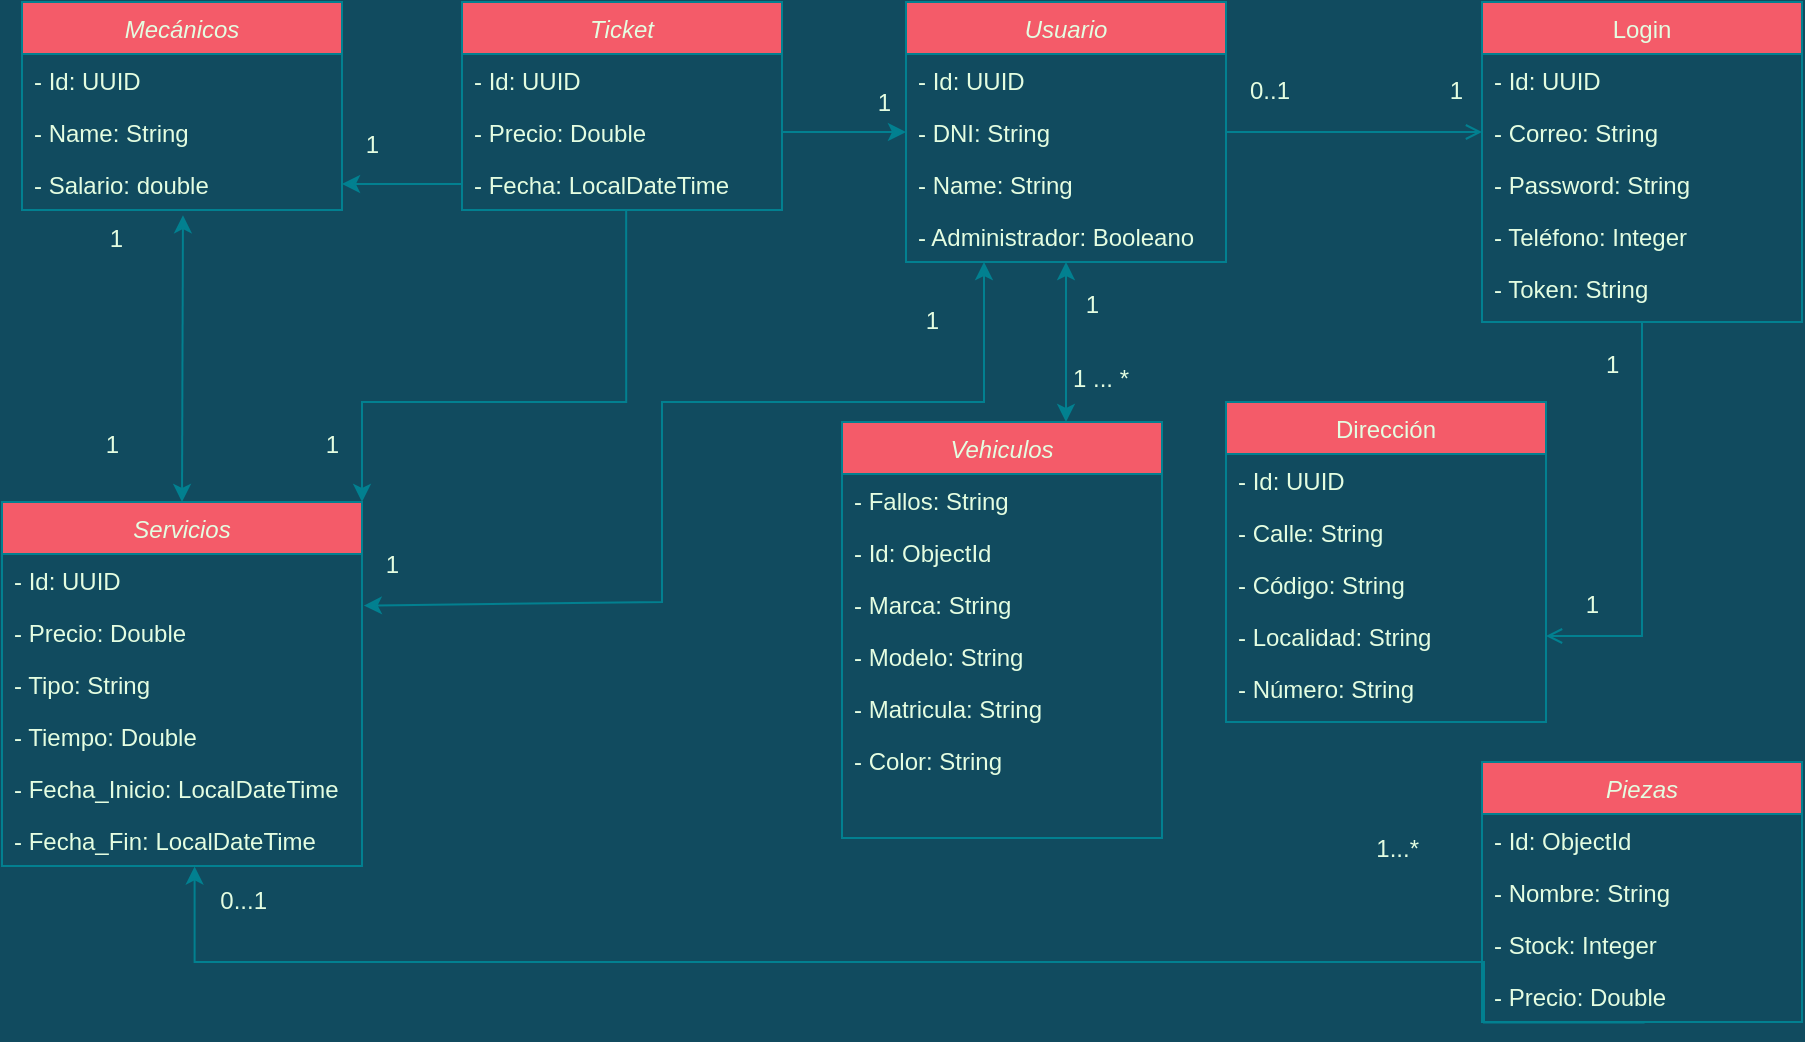 <mxfile version="16.5.4" type="device"><diagram id="C5RBs43oDa-KdzZeNtuy" name="Page-1"><mxGraphModel dx="1038" dy="585" grid="1" gridSize="10" guides="1" tooltips="1" connect="1" arrows="1" fold="1" page="1" pageScale="1" pageWidth="827" pageHeight="1169" background="#114B5F" math="0" shadow="0"><root><mxCell id="WIyWlLk6GJQsqaUBKTNV-0"/><mxCell id="WIyWlLk6GJQsqaUBKTNV-1" parent="WIyWlLk6GJQsqaUBKTNV-0"/><mxCell id="zkfFHV4jXpPFQw0GAbJ--0" value="Usuario" style="swimlane;fontStyle=2;align=center;verticalAlign=top;childLayout=stackLayout;horizontal=1;startSize=26;horizontalStack=0;resizeParent=1;resizeLast=0;collapsible=1;marginBottom=0;rounded=0;shadow=0;strokeWidth=1;fillColor=#F45B69;strokeColor=#028090;fontColor=#E4FDE1;" parent="WIyWlLk6GJQsqaUBKTNV-1" vertex="1"><mxGeometry x="602" y="560" width="160" height="130" as="geometry"><mxRectangle x="230" y="140" width="160" height="26" as="alternateBounds"/></mxGeometry></mxCell><mxCell id="IDOXzCVhUDUM_k7CzKwt-0" value="- Id: UUID" style="text;align=left;verticalAlign=top;spacingLeft=4;spacingRight=4;overflow=hidden;rotatable=0;points=[[0,0.5],[1,0.5]];portConstraint=eastwest;fontColor=#E4FDE1;" parent="zkfFHV4jXpPFQw0GAbJ--0" vertex="1"><mxGeometry y="26" width="160" height="26" as="geometry"/></mxCell><mxCell id="IDOXzCVhUDUM_k7CzKwt-4" value="- DNI: String" style="text;align=left;verticalAlign=top;spacingLeft=4;spacingRight=4;overflow=hidden;rotatable=0;points=[[0,0.5],[1,0.5]];portConstraint=eastwest;fontColor=#E4FDE1;" parent="zkfFHV4jXpPFQw0GAbJ--0" vertex="1"><mxGeometry y="52" width="160" height="26" as="geometry"/></mxCell><mxCell id="IDOXzCVhUDUM_k7CzKwt-1" value="- Name: String" style="text;align=left;verticalAlign=top;spacingLeft=4;spacingRight=4;overflow=hidden;rotatable=0;points=[[0,0.5],[1,0.5]];portConstraint=eastwest;fontColor=#E4FDE1;" parent="zkfFHV4jXpPFQw0GAbJ--0" vertex="1"><mxGeometry y="78" width="160" height="26" as="geometry"/></mxCell><mxCell id="VbIn3oMojfkRaNlWnT-v-12" value="- Administrador: Booleano" style="text;align=left;verticalAlign=top;spacingLeft=4;spacingRight=4;overflow=hidden;rotatable=0;points=[[0,0.5],[1,0.5]];portConstraint=eastwest;fontColor=#E4FDE1;" vertex="1" parent="zkfFHV4jXpPFQw0GAbJ--0"><mxGeometry y="104" width="160" height="26" as="geometry"/></mxCell><mxCell id="zkfFHV4jXpPFQw0GAbJ--17" value="Login" style="swimlane;fontStyle=0;align=center;verticalAlign=top;childLayout=stackLayout;horizontal=1;startSize=26;horizontalStack=0;resizeParent=1;resizeLast=0;collapsible=1;marginBottom=0;rounded=0;shadow=0;strokeWidth=1;fillColor=#F45B69;strokeColor=#028090;fontColor=#E4FDE1;" parent="WIyWlLk6GJQsqaUBKTNV-1" vertex="1"><mxGeometry x="890" y="560" width="160" height="160" as="geometry"><mxRectangle x="550" y="140" width="160" height="26" as="alternateBounds"/></mxGeometry></mxCell><mxCell id="zkfFHV4jXpPFQw0GAbJ--3" value="- Id: UUID" style="text;align=left;verticalAlign=top;spacingLeft=4;spacingRight=4;overflow=hidden;rotatable=0;points=[[0,0.5],[1,0.5]];portConstraint=eastwest;rounded=0;shadow=0;html=0;fontColor=#E4FDE1;" parent="zkfFHV4jXpPFQw0GAbJ--17" vertex="1"><mxGeometry y="26" width="160" height="26" as="geometry"/></mxCell><mxCell id="VbIn3oMojfkRaNlWnT-v-0" value="- Correo: String" style="text;align=left;verticalAlign=top;spacingLeft=4;spacingRight=4;overflow=hidden;rotatable=0;points=[[0,0.5],[1,0.5]];portConstraint=eastwest;rounded=0;shadow=0;html=0;fontColor=#E4FDE1;" vertex="1" parent="zkfFHV4jXpPFQw0GAbJ--17"><mxGeometry y="52" width="160" height="26" as="geometry"/></mxCell><mxCell id="zkfFHV4jXpPFQw0GAbJ--20" value="- Password: String" style="text;align=left;verticalAlign=top;spacingLeft=4;spacingRight=4;overflow=hidden;rotatable=0;points=[[0,0.5],[1,0.5]];portConstraint=eastwest;rounded=0;shadow=0;html=0;fontColor=#E4FDE1;" parent="zkfFHV4jXpPFQw0GAbJ--17" vertex="1"><mxGeometry y="78" width="160" height="26" as="geometry"/></mxCell><mxCell id="zkfFHV4jXpPFQw0GAbJ--2" value="- Teléfono: Integer" style="text;align=left;verticalAlign=top;spacingLeft=4;spacingRight=4;overflow=hidden;rotatable=0;points=[[0,0.5],[1,0.5]];portConstraint=eastwest;rounded=0;shadow=0;html=0;fontColor=#E4FDE1;" parent="zkfFHV4jXpPFQw0GAbJ--17" vertex="1"><mxGeometry y="104" width="160" height="26" as="geometry"/></mxCell><mxCell id="IDOXzCVhUDUM_k7CzKwt-3" value="- Token: String" style="text;align=left;verticalAlign=top;spacingLeft=4;spacingRight=4;overflow=hidden;rotatable=0;points=[[0,0.5],[1,0.5]];portConstraint=eastwest;rounded=0;shadow=0;html=0;fontColor=#E4FDE1;" parent="zkfFHV4jXpPFQw0GAbJ--17" vertex="1"><mxGeometry y="130" width="160" height="26" as="geometry"/></mxCell><mxCell id="zkfFHV4jXpPFQw0GAbJ--26" value="" style="endArrow=open;shadow=0;strokeWidth=1;rounded=0;endFill=1;edgeStyle=elbowEdgeStyle;elbow=vertical;labelBackgroundColor=#114B5F;strokeColor=#028090;fontColor=#E4FDE1;" parent="WIyWlLk6GJQsqaUBKTNV-1" source="zkfFHV4jXpPFQw0GAbJ--0" target="zkfFHV4jXpPFQw0GAbJ--17" edge="1"><mxGeometry x="0.5" y="41" relative="1" as="geometry"><mxPoint x="762" y="632" as="sourcePoint"/><mxPoint x="922" y="632" as="targetPoint"/><mxPoint x="-40" y="32" as="offset"/></mxGeometry></mxCell><mxCell id="zkfFHV4jXpPFQw0GAbJ--27" value="0..1" style="resizable=0;align=left;verticalAlign=bottom;labelBackgroundColor=none;fontSize=12;fillColor=#F45B69;strokeColor=#028090;fontColor=#E4FDE1;" parent="zkfFHV4jXpPFQw0GAbJ--26" connectable="0" vertex="1"><mxGeometry x="-1" relative="1" as="geometry"><mxPoint x="10" y="-12" as="offset"/></mxGeometry></mxCell><mxCell id="zkfFHV4jXpPFQw0GAbJ--28" value="1" style="resizable=0;align=right;verticalAlign=bottom;labelBackgroundColor=none;fontSize=12;fillColor=#F45B69;strokeColor=#028090;fontColor=#E4FDE1;" parent="zkfFHV4jXpPFQw0GAbJ--26" connectable="0" vertex="1"><mxGeometry x="1" relative="1" as="geometry"><mxPoint x="-8" y="-12" as="offset"/></mxGeometry></mxCell><mxCell id="3G2jcrmq3wev4eyU1qu4-31" style="edgeStyle=orthogonalEdgeStyle;rounded=0;orthogonalLoop=1;jettySize=auto;html=1;exitX=0.508;exitY=1.008;exitDx=0;exitDy=0;exitPerimeter=0;entryX=0.535;entryY=1.008;entryDx=0;entryDy=0;entryPerimeter=0;labelBackgroundColor=#114B5F;strokeColor=#028090;fontColor=#E4FDE1;" parent="WIyWlLk6GJQsqaUBKTNV-1" source="3G2jcrmq3wev4eyU1qu4-48" edge="1"><mxGeometry relative="1" as="geometry"><mxPoint x="246.3" y="992.208" as="targetPoint"/><mxPoint x="880" y="970" as="sourcePoint"/><Array as="points"><mxPoint x="891" y="1040"/><mxPoint x="246" y="1040"/></Array></mxGeometry></mxCell><mxCell id="3G2jcrmq3wev4eyU1qu4-0" value="Piezas" style="swimlane;fontStyle=2;align=center;verticalAlign=top;childLayout=stackLayout;horizontal=1;startSize=26;horizontalStack=0;resizeParent=1;resizeLast=0;collapsible=1;marginBottom=0;rounded=0;shadow=0;strokeWidth=1;fillColor=#F45B69;strokeColor=#028090;fontColor=#E4FDE1;" parent="WIyWlLk6GJQsqaUBKTNV-1" vertex="1"><mxGeometry x="890" y="940" width="160" height="130" as="geometry"><mxRectangle x="230" y="140" width="160" height="26" as="alternateBounds"/></mxGeometry></mxCell><mxCell id="3G2jcrmq3wev4eyU1qu4-1" value="- Id: ObjectId" style="text;align=left;verticalAlign=top;spacingLeft=4;spacingRight=4;overflow=hidden;rotatable=0;points=[[0,0.5],[1,0.5]];portConstraint=eastwest;fontColor=#E4FDE1;" parent="3G2jcrmq3wev4eyU1qu4-0" vertex="1"><mxGeometry y="26" width="160" height="26" as="geometry"/></mxCell><mxCell id="3G2jcrmq3wev4eyU1qu4-2" value="- Nombre: String" style="text;align=left;verticalAlign=top;spacingLeft=4;spacingRight=4;overflow=hidden;rotatable=0;points=[[0,0.5],[1,0.5]];portConstraint=eastwest;fontColor=#E4FDE1;" parent="3G2jcrmq3wev4eyU1qu4-0" vertex="1"><mxGeometry y="52" width="160" height="26" as="geometry"/></mxCell><mxCell id="3G2jcrmq3wev4eyU1qu4-3" value="- Stock: Integer" style="text;align=left;verticalAlign=top;spacingLeft=4;spacingRight=4;overflow=hidden;rotatable=0;points=[[0,0.5],[1,0.5]];portConstraint=eastwest;fontColor=#E4FDE1;" parent="3G2jcrmq3wev4eyU1qu4-0" vertex="1"><mxGeometry y="78" width="160" height="26" as="geometry"/></mxCell><mxCell id="3G2jcrmq3wev4eyU1qu4-48" value="- Precio: Double" style="text;align=left;verticalAlign=top;spacingLeft=4;spacingRight=4;overflow=hidden;rotatable=0;points=[[0,0.5],[1,0.5]];portConstraint=eastwest;fontColor=#E4FDE1;" parent="3G2jcrmq3wev4eyU1qu4-0" vertex="1"><mxGeometry y="104" width="160" height="26" as="geometry"/></mxCell><mxCell id="3G2jcrmq3wev4eyU1qu4-57" value="" style="edgeStyle=orthogonalEdgeStyle;rounded=0;orthogonalLoop=1;jettySize=auto;html=1;entryX=1;entryY=0;entryDx=0;entryDy=0;exitX=0.513;exitY=1.008;exitDx=0;exitDy=0;exitPerimeter=0;labelBackgroundColor=#114B5F;strokeColor=#028090;fontColor=#E4FDE1;" parent="WIyWlLk6GJQsqaUBKTNV-1" source="3G2jcrmq3wev4eyU1qu4-7" target="3G2jcrmq3wev4eyU1qu4-12" edge="1"><mxGeometry relative="1" as="geometry"><mxPoint x="390" y="760" as="sourcePoint"/><mxPoint x="460" y="766" as="targetPoint"/><Array as="points"><mxPoint x="462" y="760"/><mxPoint x="330" y="760"/></Array></mxGeometry></mxCell><mxCell id="3G2jcrmq3wev4eyU1qu4-4" value="Ticket" style="swimlane;fontStyle=2;align=center;verticalAlign=top;childLayout=stackLayout;horizontal=1;startSize=26;horizontalStack=0;resizeParent=1;resizeLast=0;collapsible=1;marginBottom=0;rounded=0;shadow=0;strokeWidth=1;fillColor=#F45B69;strokeColor=#028090;fontColor=#E4FDE1;" parent="WIyWlLk6GJQsqaUBKTNV-1" vertex="1"><mxGeometry x="380" y="560" width="160" height="104" as="geometry"><mxRectangle x="230" y="140" width="160" height="26" as="alternateBounds"/></mxGeometry></mxCell><mxCell id="3G2jcrmq3wev4eyU1qu4-5" value="- Id: UUID" style="text;align=left;verticalAlign=top;spacingLeft=4;spacingRight=4;overflow=hidden;rotatable=0;points=[[0,0.5],[1,0.5]];portConstraint=eastwest;fontColor=#E4FDE1;" parent="3G2jcrmq3wev4eyU1qu4-4" vertex="1"><mxGeometry y="26" width="160" height="26" as="geometry"/></mxCell><mxCell id="3G2jcrmq3wev4eyU1qu4-6" value="- Precio: Double" style="text;align=left;verticalAlign=top;spacingLeft=4;spacingRight=4;overflow=hidden;rotatable=0;points=[[0,0.5],[1,0.5]];portConstraint=eastwest;fontColor=#E4FDE1;" parent="3G2jcrmq3wev4eyU1qu4-4" vertex="1"><mxGeometry y="52" width="160" height="26" as="geometry"/></mxCell><mxCell id="3G2jcrmq3wev4eyU1qu4-7" value="- Fecha: LocalDateTime " style="text;align=left;verticalAlign=top;spacingLeft=4;spacingRight=4;overflow=hidden;rotatable=0;points=[[0,0.5],[1,0.5]];portConstraint=eastwest;fontColor=#E4FDE1;" parent="3G2jcrmq3wev4eyU1qu4-4" vertex="1"><mxGeometry y="78" width="160" height="26" as="geometry"/></mxCell><mxCell id="3G2jcrmq3wev4eyU1qu4-8" value="Mecánicos" style="swimlane;fontStyle=2;align=center;verticalAlign=top;childLayout=stackLayout;horizontal=1;startSize=26;horizontalStack=0;resizeParent=1;resizeLast=0;collapsible=1;marginBottom=0;rounded=0;shadow=0;strokeWidth=1;fillColor=#F45B69;strokeColor=#028090;fontColor=#E4FDE1;" parent="WIyWlLk6GJQsqaUBKTNV-1" vertex="1"><mxGeometry x="160" y="560" width="160" height="104" as="geometry"><mxRectangle x="230" y="140" width="160" height="26" as="alternateBounds"/></mxGeometry></mxCell><mxCell id="3G2jcrmq3wev4eyU1qu4-9" value="- Id: UUID" style="text;align=left;verticalAlign=top;spacingLeft=4;spacingRight=4;overflow=hidden;rotatable=0;points=[[0,0.5],[1,0.5]];portConstraint=eastwest;fontColor=#E4FDE1;" parent="3G2jcrmq3wev4eyU1qu4-8" vertex="1"><mxGeometry y="26" width="160" height="26" as="geometry"/></mxCell><mxCell id="3G2jcrmq3wev4eyU1qu4-10" value="- Name: String" style="text;align=left;verticalAlign=top;spacingLeft=4;spacingRight=4;overflow=hidden;rotatable=0;points=[[0,0.5],[1,0.5]];portConstraint=eastwest;fontColor=#E4FDE1;" parent="3G2jcrmq3wev4eyU1qu4-8" vertex="1"><mxGeometry y="52" width="160" height="26" as="geometry"/></mxCell><mxCell id="3G2jcrmq3wev4eyU1qu4-51" value="- Salario: double" style="text;align=left;verticalAlign=top;spacingLeft=4;spacingRight=4;overflow=hidden;rotatable=0;points=[[0,0.5],[1,0.5]];portConstraint=eastwest;fontColor=#E4FDE1;" parent="3G2jcrmq3wev4eyU1qu4-8" vertex="1"><mxGeometry y="78" width="160" height="26" as="geometry"/></mxCell><mxCell id="3G2jcrmq3wev4eyU1qu4-12" value="Servicios" style="swimlane;fontStyle=2;align=center;verticalAlign=top;childLayout=stackLayout;horizontal=1;startSize=26;horizontalStack=0;resizeParent=1;resizeLast=0;collapsible=1;marginBottom=0;rounded=0;shadow=0;strokeWidth=1;fillColor=#F45B69;strokeColor=#028090;fontColor=#E4FDE1;" parent="WIyWlLk6GJQsqaUBKTNV-1" vertex="1"><mxGeometry x="150" y="810" width="180" height="182" as="geometry"><mxRectangle x="230" y="140" width="160" height="26" as="alternateBounds"/></mxGeometry></mxCell><mxCell id="3G2jcrmq3wev4eyU1qu4-13" value="- Id: UUID" style="text;align=left;verticalAlign=top;spacingLeft=4;spacingRight=4;overflow=hidden;rotatable=0;points=[[0,0.5],[1,0.5]];portConstraint=eastwest;fontColor=#E4FDE1;" parent="3G2jcrmq3wev4eyU1qu4-12" vertex="1"><mxGeometry y="26" width="180" height="26" as="geometry"/></mxCell><mxCell id="3G2jcrmq3wev4eyU1qu4-14" value="- Precio: Double" style="text;align=left;verticalAlign=top;spacingLeft=4;spacingRight=4;overflow=hidden;rotatable=0;points=[[0,0.5],[1,0.5]];portConstraint=eastwest;fontColor=#E4FDE1;" parent="3G2jcrmq3wev4eyU1qu4-12" vertex="1"><mxGeometry y="52" width="180" height="26" as="geometry"/></mxCell><mxCell id="3G2jcrmq3wev4eyU1qu4-44" value="- Tipo: String" style="text;align=left;verticalAlign=top;spacingLeft=4;spacingRight=4;overflow=hidden;rotatable=0;points=[[0,0.5],[1,0.5]];portConstraint=eastwest;fontColor=#E4FDE1;" parent="3G2jcrmq3wev4eyU1qu4-12" vertex="1"><mxGeometry y="78" width="180" height="26" as="geometry"/></mxCell><mxCell id="3G2jcrmq3wev4eyU1qu4-15" value="- Tiempo: Double" style="text;align=left;verticalAlign=top;spacingLeft=4;spacingRight=4;overflow=hidden;rotatable=0;points=[[0,0.5],[1,0.5]];portConstraint=eastwest;fontColor=#E4FDE1;" parent="3G2jcrmq3wev4eyU1qu4-12" vertex="1"><mxGeometry y="104" width="180" height="26" as="geometry"/></mxCell><mxCell id="3G2jcrmq3wev4eyU1qu4-45" value="- Fecha_Inicio: LocalDateTime" style="text;align=left;verticalAlign=top;spacingLeft=4;spacingRight=4;overflow=hidden;rotatable=0;points=[[0,0.5],[1,0.5]];portConstraint=eastwest;fontColor=#E4FDE1;" parent="3G2jcrmq3wev4eyU1qu4-12" vertex="1"><mxGeometry y="130" width="180" height="26" as="geometry"/></mxCell><mxCell id="3G2jcrmq3wev4eyU1qu4-47" value="- Fecha_Fin: LocalDateTime" style="text;align=left;verticalAlign=top;spacingLeft=4;spacingRight=4;overflow=hidden;rotatable=0;points=[[0,0.5],[1,0.5]];portConstraint=eastwest;fontColor=#E4FDE1;" parent="3G2jcrmq3wev4eyU1qu4-12" vertex="1"><mxGeometry y="156" width="180" height="26" as="geometry"/></mxCell><mxCell id="3G2jcrmq3wev4eyU1qu4-16" value="Vehiculos" style="swimlane;fontStyle=2;align=center;verticalAlign=top;childLayout=stackLayout;horizontal=1;startSize=26;horizontalStack=0;resizeParent=1;resizeLast=0;collapsible=1;marginBottom=0;rounded=0;shadow=0;strokeWidth=1;fillColor=#F45B69;strokeColor=#028090;fontColor=#E4FDE1;" parent="WIyWlLk6GJQsqaUBKTNV-1" vertex="1"><mxGeometry x="570" y="770" width="160" height="208" as="geometry"><mxRectangle x="230" y="140" width="160" height="26" as="alternateBounds"/></mxGeometry></mxCell><mxCell id="3G2jcrmq3wev4eyU1qu4-42" value="- Fallos: String" style="text;align=left;verticalAlign=top;spacingLeft=4;spacingRight=4;overflow=hidden;rotatable=0;points=[[0,0.5],[1,0.5]];portConstraint=eastwest;fontColor=#E4FDE1;" parent="3G2jcrmq3wev4eyU1qu4-16" vertex="1"><mxGeometry y="26" width="160" height="26" as="geometry"/></mxCell><mxCell id="3G2jcrmq3wev4eyU1qu4-17" value="- Id: ObjectId" style="text;align=left;verticalAlign=top;spacingLeft=4;spacingRight=4;overflow=hidden;rotatable=0;points=[[0,0.5],[1,0.5]];portConstraint=eastwest;fontColor=#E4FDE1;" parent="3G2jcrmq3wev4eyU1qu4-16" vertex="1"><mxGeometry y="52" width="160" height="26" as="geometry"/></mxCell><mxCell id="3G2jcrmq3wev4eyU1qu4-18" value="- Marca: String" style="text;align=left;verticalAlign=top;spacingLeft=4;spacingRight=4;overflow=hidden;rotatable=0;points=[[0,0.5],[1,0.5]];portConstraint=eastwest;fontColor=#E4FDE1;" parent="3G2jcrmq3wev4eyU1qu4-16" vertex="1"><mxGeometry y="78" width="160" height="26" as="geometry"/></mxCell><mxCell id="3G2jcrmq3wev4eyU1qu4-39" value="- Modelo: String" style="text;align=left;verticalAlign=top;spacingLeft=4;spacingRight=4;overflow=hidden;rotatable=0;points=[[0,0.5],[1,0.5]];portConstraint=eastwest;fontColor=#E4FDE1;" parent="3G2jcrmq3wev4eyU1qu4-16" vertex="1"><mxGeometry y="104" width="160" height="26" as="geometry"/></mxCell><mxCell id="3G2jcrmq3wev4eyU1qu4-40" value="- Matricula: String" style="text;align=left;verticalAlign=top;spacingLeft=4;spacingRight=4;overflow=hidden;rotatable=0;points=[[0,0.5],[1,0.5]];portConstraint=eastwest;fontColor=#E4FDE1;" parent="3G2jcrmq3wev4eyU1qu4-16" vertex="1"><mxGeometry y="130" width="160" height="26" as="geometry"/></mxCell><mxCell id="3G2jcrmq3wev4eyU1qu4-41" value="- Color: String" style="text;align=left;verticalAlign=top;spacingLeft=4;spacingRight=4;overflow=hidden;rotatable=0;points=[[0,0.5],[1,0.5]];portConstraint=eastwest;fontColor=#E4FDE1;" parent="3G2jcrmq3wev4eyU1qu4-16" vertex="1"><mxGeometry y="156" width="160" height="26" as="geometry"/></mxCell><mxCell id="3G2jcrmq3wev4eyU1qu4-33" value="" style="endArrow=classic;startArrow=classic;html=1;rounded=0;exitX=1.005;exitY=-0.008;exitDx=0;exitDy=0;exitPerimeter=0;labelBackgroundColor=#114B5F;strokeColor=#028090;fontColor=#E4FDE1;" parent="WIyWlLk6GJQsqaUBKTNV-1" source="3G2jcrmq3wev4eyU1qu4-14" edge="1"><mxGeometry width="50" height="50" relative="1" as="geometry"><mxPoint x="60" y="810" as="sourcePoint"/><mxPoint x="641" y="690" as="targetPoint"/><Array as="points"><mxPoint x="480" y="860"/><mxPoint x="480" y="760"/><mxPoint x="641" y="760"/></Array></mxGeometry></mxCell><mxCell id="3G2jcrmq3wev4eyU1qu4-34" value="1" style="resizable=0;align=right;verticalAlign=bottom;labelBackgroundColor=none;fontSize=12;fillColor=#F45B69;strokeColor=#028090;fontColor=#E4FDE1;" parent="WIyWlLk6GJQsqaUBKTNV-1" connectable="0" vertex="1"><mxGeometry x="350" y="850.002" as="geometry"/></mxCell><mxCell id="3G2jcrmq3wev4eyU1qu4-35" value="1" style="resizable=0;align=right;verticalAlign=bottom;labelBackgroundColor=none;fontSize=12;fillColor=#F45B69;strokeColor=#028090;fontColor=#E4FDE1;" parent="WIyWlLk6GJQsqaUBKTNV-1" connectable="0" vertex="1"><mxGeometry x="370" y="700.002" as="geometry"><mxPoint x="250" y="28" as="offset"/></mxGeometry></mxCell><mxCell id="3G2jcrmq3wev4eyU1qu4-36" value="" style="endArrow=classic;startArrow=classic;html=1;rounded=0;labelBackgroundColor=#114B5F;strokeColor=#028090;fontColor=#E4FDE1;" parent="WIyWlLk6GJQsqaUBKTNV-1" edge="1"><mxGeometry width="50" height="50" relative="1" as="geometry"><mxPoint x="682" y="770" as="sourcePoint"/><mxPoint x="682" y="690" as="targetPoint"/></mxGeometry></mxCell><mxCell id="3G2jcrmq3wev4eyU1qu4-37" value="1" style="resizable=0;align=right;verticalAlign=bottom;labelBackgroundColor=none;fontSize=12;fillColor=#F45B69;strokeColor=#028090;fontColor=#E4FDE1;" parent="WIyWlLk6GJQsqaUBKTNV-1" connectable="0" vertex="1"><mxGeometry x="700" y="720.002" as="geometry"/></mxCell><mxCell id="3G2jcrmq3wev4eyU1qu4-38" value="1 ... *" style="resizable=0;align=right;verticalAlign=bottom;labelBackgroundColor=none;fontSize=12;fillColor=#F45B69;strokeColor=#028090;fontColor=#E4FDE1;" parent="WIyWlLk6GJQsqaUBKTNV-1" connectable="0" vertex="1"><mxGeometry x="500" y="850.002" as="geometry"><mxPoint x="215" y="-93" as="offset"/></mxGeometry></mxCell><mxCell id="3G2jcrmq3wev4eyU1qu4-49" value="0...1" style="resizable=0;align=right;verticalAlign=bottom;labelBackgroundColor=none;fontSize=12;fillColor=#F45B69;strokeColor=#028090;fontColor=#E4FDE1;" parent="WIyWlLk6GJQsqaUBKTNV-1" connectable="0" vertex="1"><mxGeometry x="243" y="810" as="geometry"><mxPoint x="41" y="208" as="offset"/></mxGeometry></mxCell><mxCell id="3G2jcrmq3wev4eyU1qu4-50" value="1...*" style="resizable=0;align=right;verticalAlign=bottom;labelBackgroundColor=none;fontSize=12;fillColor=#F45B69;strokeColor=#028090;fontColor=#E4FDE1;" parent="WIyWlLk6GJQsqaUBKTNV-1" connectable="0" vertex="1"><mxGeometry x="860" y="992" as="geometry"/></mxCell><mxCell id="3G2jcrmq3wev4eyU1qu4-53" value="" style="edgeStyle=orthogonalEdgeStyle;rounded=0;orthogonalLoop=1;jettySize=auto;html=1;labelBackgroundColor=#114B5F;strokeColor=#028090;fontColor=#E4FDE1;exitX=1;exitY=0.5;exitDx=0;exitDy=0;" parent="WIyWlLk6GJQsqaUBKTNV-1" source="3G2jcrmq3wev4eyU1qu4-6" target="IDOXzCVhUDUM_k7CzKwt-4" edge="1"><mxGeometry relative="1" as="geometry"><mxPoint x="570" y="680" as="sourcePoint"/><Array as="points"><mxPoint x="550" y="625"/><mxPoint x="550" y="625"/></Array></mxGeometry></mxCell><mxCell id="3G2jcrmq3wev4eyU1qu4-54" value="" style="edgeStyle=orthogonalEdgeStyle;rounded=0;orthogonalLoop=1;jettySize=auto;html=1;labelBackgroundColor=#114B5F;strokeColor=#028090;fontColor=#E4FDE1;" parent="WIyWlLk6GJQsqaUBKTNV-1" source="3G2jcrmq3wev4eyU1qu4-7" target="3G2jcrmq3wev4eyU1qu4-51" edge="1"><mxGeometry relative="1" as="geometry"/></mxCell><mxCell id="3G2jcrmq3wev4eyU1qu4-58" value="" style="endArrow=classic;startArrow=classic;html=1;rounded=0;entryX=0.503;entryY=1.1;entryDx=0;entryDy=0;exitX=0.5;exitY=0;exitDx=0;exitDy=0;entryPerimeter=0;labelBackgroundColor=#114B5F;strokeColor=#028090;fontColor=#E4FDE1;" parent="WIyWlLk6GJQsqaUBKTNV-1" source="3G2jcrmq3wev4eyU1qu4-12" target="3G2jcrmq3wev4eyU1qu4-51" edge="1"><mxGeometry width="50" height="50" relative="1" as="geometry"><mxPoint x="100.0" y="720.792" as="sourcePoint"/><mxPoint x="339.1" y="720" as="targetPoint"/></mxGeometry></mxCell><mxCell id="3G2jcrmq3wev4eyU1qu4-59" value="1" style="resizable=0;align=right;verticalAlign=bottom;labelBackgroundColor=none;fontSize=12;fillColor=#F45B69;strokeColor=#028090;fontColor=#E4FDE1;" parent="WIyWlLk6GJQsqaUBKTNV-1" connectable="0" vertex="1"><mxGeometry x="360" y="860.002" as="geometry"><mxPoint x="-148" y="-173" as="offset"/></mxGeometry></mxCell><mxCell id="3G2jcrmq3wev4eyU1qu4-60" value="1" style="resizable=0;align=right;verticalAlign=bottom;labelBackgroundColor=none;fontSize=12;fillColor=#F45B69;strokeColor=#028090;fontColor=#E4FDE1;" parent="WIyWlLk6GJQsqaUBKTNV-1" connectable="0" vertex="1"><mxGeometry x="210" y="790.002" as="geometry"/></mxCell><mxCell id="VbIn3oMojfkRaNlWnT-v-1" value="Dirección" style="swimlane;fontStyle=0;align=center;verticalAlign=top;childLayout=stackLayout;horizontal=1;startSize=26;horizontalStack=0;resizeParent=1;resizeLast=0;collapsible=1;marginBottom=0;rounded=0;shadow=0;strokeWidth=1;fillColor=#F45B69;strokeColor=#028090;fontColor=#E4FDE1;" vertex="1" parent="WIyWlLk6GJQsqaUBKTNV-1"><mxGeometry x="762" y="760" width="160" height="160" as="geometry"><mxRectangle x="550" y="140" width="160" height="26" as="alternateBounds"/></mxGeometry></mxCell><mxCell id="VbIn3oMojfkRaNlWnT-v-2" value="- Id: UUID" style="text;align=left;verticalAlign=top;spacingLeft=4;spacingRight=4;overflow=hidden;rotatable=0;points=[[0,0.5],[1,0.5]];portConstraint=eastwest;rounded=0;shadow=0;html=0;fontColor=#E4FDE1;" vertex="1" parent="VbIn3oMojfkRaNlWnT-v-1"><mxGeometry y="26" width="160" height="26" as="geometry"/></mxCell><mxCell id="VbIn3oMojfkRaNlWnT-v-3" value="- Calle: String" style="text;align=left;verticalAlign=top;spacingLeft=4;spacingRight=4;overflow=hidden;rotatable=0;points=[[0,0.5],[1,0.5]];portConstraint=eastwest;rounded=0;shadow=0;html=0;fontColor=#E4FDE1;" vertex="1" parent="VbIn3oMojfkRaNlWnT-v-1"><mxGeometry y="52" width="160" height="26" as="geometry"/></mxCell><mxCell id="VbIn3oMojfkRaNlWnT-v-4" value="- Código: String" style="text;align=left;verticalAlign=top;spacingLeft=4;spacingRight=4;overflow=hidden;rotatable=0;points=[[0,0.5],[1,0.5]];portConstraint=eastwest;rounded=0;shadow=0;html=0;fontColor=#E4FDE1;" vertex="1" parent="VbIn3oMojfkRaNlWnT-v-1"><mxGeometry y="78" width="160" height="26" as="geometry"/></mxCell><mxCell id="VbIn3oMojfkRaNlWnT-v-5" value="- Localidad: String" style="text;align=left;verticalAlign=top;spacingLeft=4;spacingRight=4;overflow=hidden;rotatable=0;points=[[0,0.5],[1,0.5]];portConstraint=eastwest;rounded=0;shadow=0;html=0;fontColor=#E4FDE1;" vertex="1" parent="VbIn3oMojfkRaNlWnT-v-1"><mxGeometry y="104" width="160" height="26" as="geometry"/></mxCell><mxCell id="VbIn3oMojfkRaNlWnT-v-6" value="- Número: String" style="text;align=left;verticalAlign=top;spacingLeft=4;spacingRight=4;overflow=hidden;rotatable=0;points=[[0,0.5],[1,0.5]];portConstraint=eastwest;rounded=0;shadow=0;html=0;fontColor=#E4FDE1;" vertex="1" parent="VbIn3oMojfkRaNlWnT-v-1"><mxGeometry y="130" width="160" height="26" as="geometry"/></mxCell><mxCell id="VbIn3oMojfkRaNlWnT-v-9" value="" style="endArrow=open;shadow=0;strokeWidth=1;rounded=0;endFill=1;edgeStyle=elbowEdgeStyle;elbow=vertical;labelBackgroundColor=#114B5F;strokeColor=#028090;fontColor=#E4FDE1;exitX=0.5;exitY=1;exitDx=0;exitDy=0;entryX=1;entryY=0.5;entryDx=0;entryDy=0;" edge="1" parent="WIyWlLk6GJQsqaUBKTNV-1" source="zkfFHV4jXpPFQw0GAbJ--17" target="VbIn3oMojfkRaNlWnT-v-5"><mxGeometry x="0.5" y="41" relative="1" as="geometry"><mxPoint x="960" y="820" as="sourcePoint"/><mxPoint x="1088" y="820" as="targetPoint"/><mxPoint x="-40" y="32" as="offset"/><Array as="points"><mxPoint x="990" y="877"/></Array></mxGeometry></mxCell><mxCell id="VbIn3oMojfkRaNlWnT-v-10" value="1" style="resizable=0;align=left;verticalAlign=bottom;labelBackgroundColor=none;fontSize=12;fillColor=#F45B69;strokeColor=#028090;fontColor=#E4FDE1;" connectable="0" vertex="1" parent="VbIn3oMojfkRaNlWnT-v-9"><mxGeometry x="-1" relative="1" as="geometry"><mxPoint x="-20" y="30" as="offset"/></mxGeometry></mxCell><mxCell id="VbIn3oMojfkRaNlWnT-v-11" value="1" style="resizable=0;align=right;verticalAlign=bottom;labelBackgroundColor=none;fontSize=12;fillColor=#F45B69;strokeColor=#028090;fontColor=#E4FDE1;" connectable="0" vertex="1" parent="VbIn3oMojfkRaNlWnT-v-9"><mxGeometry x="1" relative="1" as="geometry"><mxPoint x="28" y="-7" as="offset"/></mxGeometry></mxCell><mxCell id="VbIn3oMojfkRaNlWnT-v-13" value="1" style="resizable=0;align=right;verticalAlign=bottom;labelBackgroundColor=none;fontSize=12;fillColor=#F45B69;strokeColor=#028090;fontColor=#E4FDE1;" connectable="0" vertex="1" parent="WIyWlLk6GJQsqaUBKTNV-1"><mxGeometry x="360" y="860.002" as="geometry"><mxPoint x="236" y="-241" as="offset"/></mxGeometry></mxCell><mxCell id="VbIn3oMojfkRaNlWnT-v-14" value="1" style="resizable=0;align=right;verticalAlign=bottom;labelBackgroundColor=none;fontSize=12;fillColor=#F45B69;strokeColor=#028090;fontColor=#E4FDE1;" connectable="0" vertex="1" parent="WIyWlLk6GJQsqaUBKTNV-1"><mxGeometry x="320" y="790.002" as="geometry"/></mxCell><mxCell id="VbIn3oMojfkRaNlWnT-v-15" value="1" style="resizable=0;align=right;verticalAlign=bottom;labelBackgroundColor=none;fontSize=12;fillColor=#F45B69;strokeColor=#028090;fontColor=#E4FDE1;" connectable="0" vertex="1" parent="WIyWlLk6GJQsqaUBKTNV-1"><mxGeometry x="340" y="640.002" as="geometry"/></mxCell></root></mxGraphModel></diagram></mxfile>